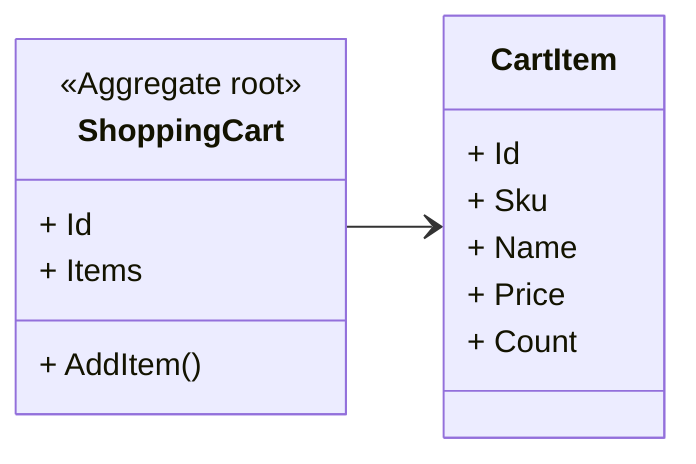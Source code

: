 classDiagram
    direction LR
    ShoppingCart --> CartItem
    class ShoppingCart {
        <<Aggregate root>>
        + Id
        + Items
        + AddItem()
    }
    class CartItem {
        + Id
        + Sku
        + Name
        + Price
        + Count
    }